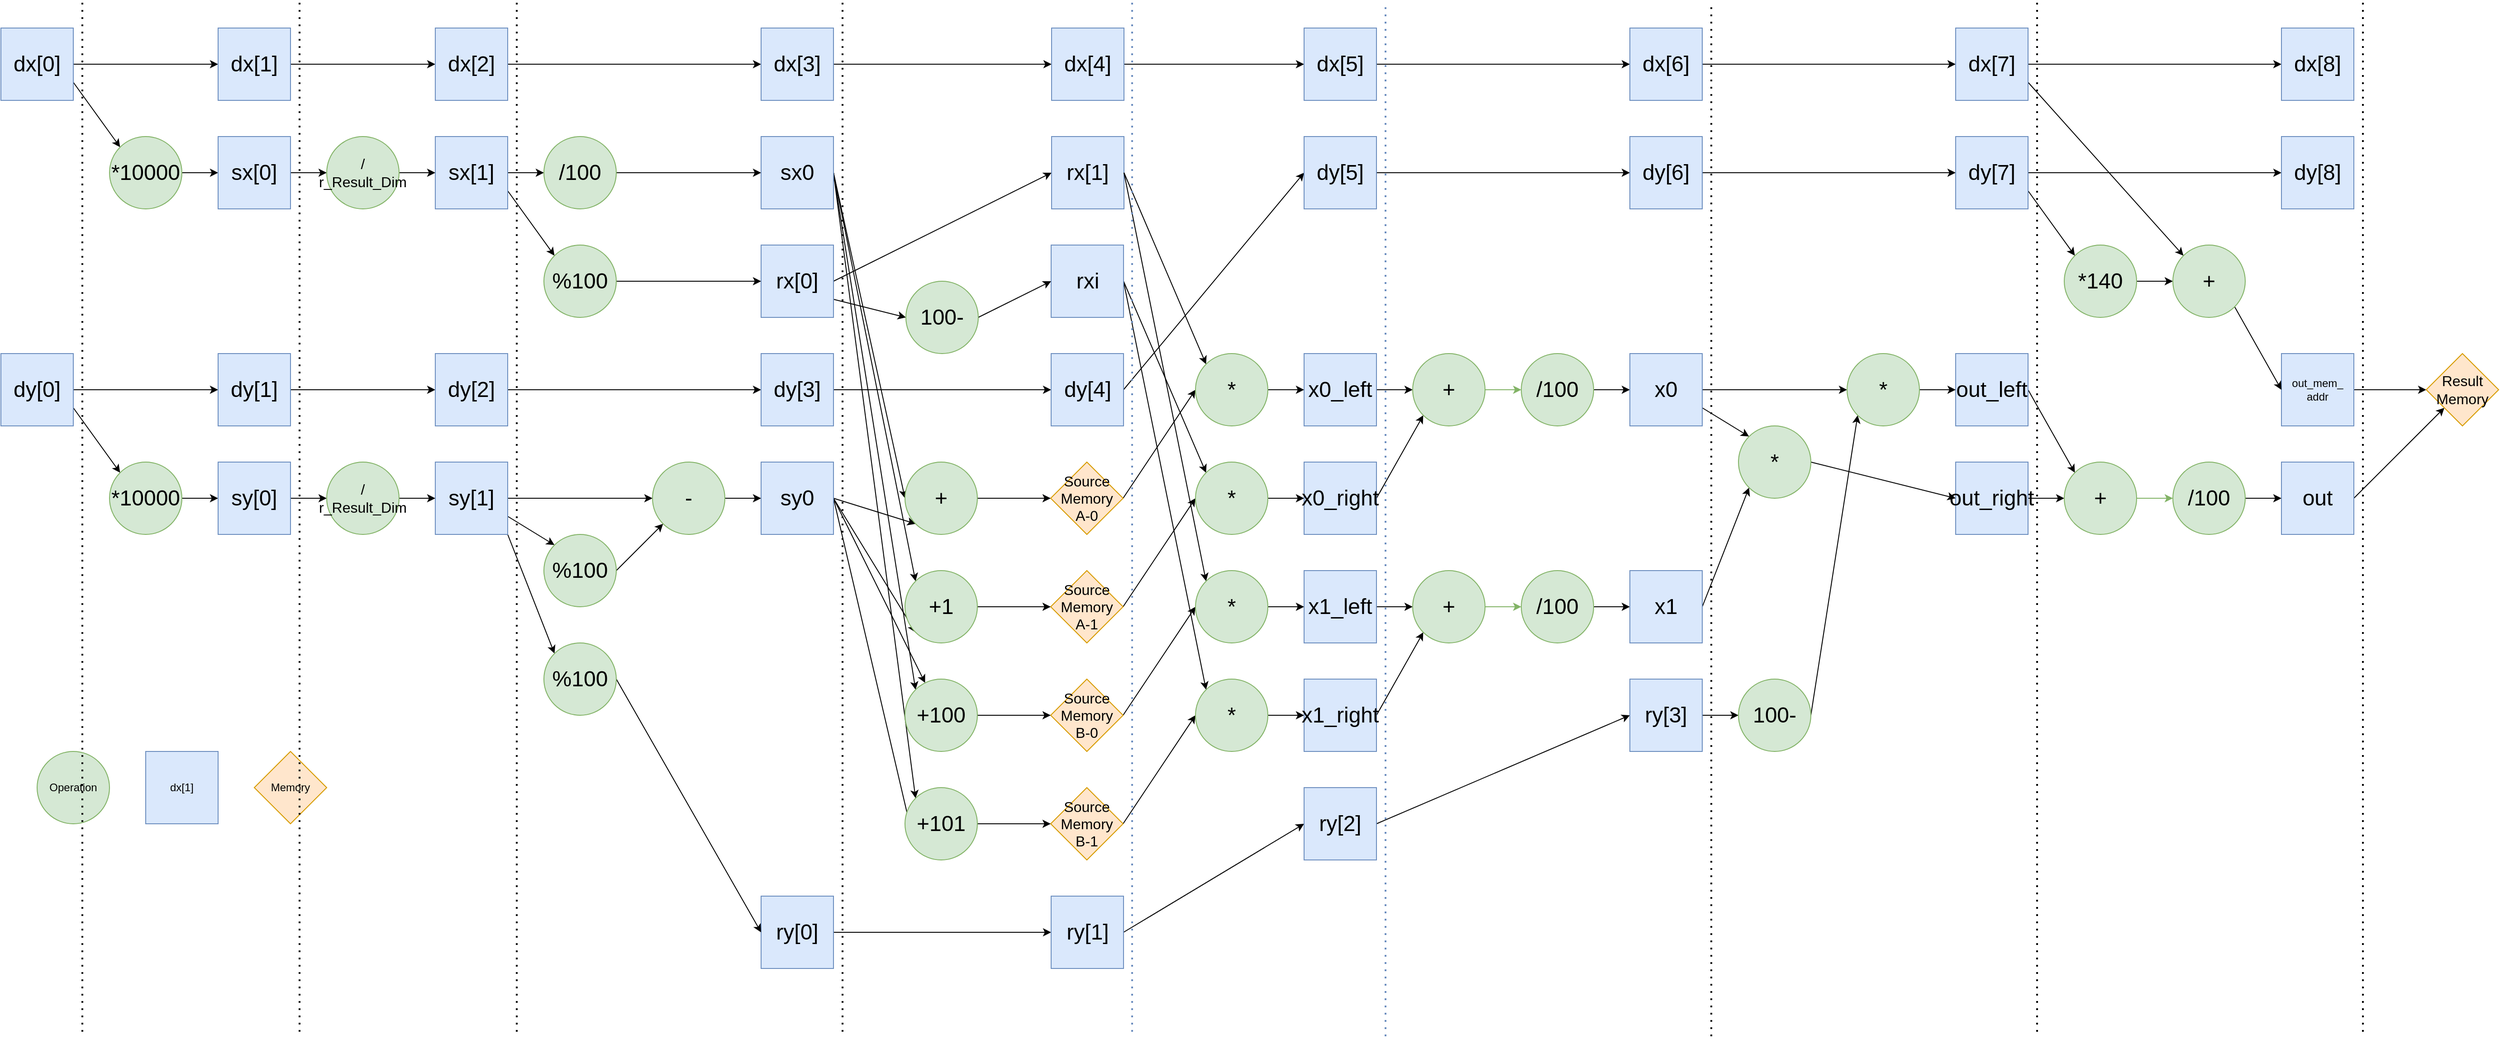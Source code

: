 <mxfile version="15.8.7" type="device"><diagram id="4ZONbZ_xjKS_GUi8mdNg" name="Page-1"><mxGraphModel dx="1697" dy="1235" grid="1" gridSize="10" guides="1" tooltips="1" connect="1" arrows="1" fold="1" page="1" pageScale="1" pageWidth="827" pageHeight="1169" math="0" shadow="0"><root><mxCell id="0"/><mxCell id="1" parent="0"/><mxCell id="fBn7yLRc3FcvXbSFa1LE-1" value="Operation" style="ellipse;whiteSpace=wrap;html=1;fontSize=12;labelBackgroundColor=none;fillColor=#d5e8d4;strokeColor=#82b366;" vertex="1" parent="1"><mxGeometry x="80" y="840" width="80" height="80" as="geometry"/></mxCell><mxCell id="fBn7yLRc3FcvXbSFa1LE-10" style="rounded=0;orthogonalLoop=1;jettySize=auto;html=1;exitX=1;exitY=0.75;exitDx=0;exitDy=0;entryX=0;entryY=0;entryDx=0;entryDy=0;fontSize=24;labelBackgroundColor=none;" edge="1" parent="1" source="fBn7yLRc3FcvXbSFa1LE-2" target="fBn7yLRc3FcvXbSFa1LE-7"><mxGeometry relative="1" as="geometry"/></mxCell><mxCell id="fBn7yLRc3FcvXbSFa1LE-12" style="edgeStyle=none;rounded=0;orthogonalLoop=1;jettySize=auto;html=1;exitX=1;exitY=0.5;exitDx=0;exitDy=0;entryX=0;entryY=0.5;entryDx=0;entryDy=0;fontSize=24;labelBackgroundColor=none;" edge="1" parent="1" source="fBn7yLRc3FcvXbSFa1LE-2" target="fBn7yLRc3FcvXbSFa1LE-5"><mxGeometry relative="1" as="geometry"/></mxCell><mxCell id="fBn7yLRc3FcvXbSFa1LE-2" value="dx[0]" style="rounded=0;whiteSpace=wrap;html=1;fontSize=24;labelBackgroundColor=none;fillColor=#dae8fc;strokeColor=#6c8ebf;" vertex="1" parent="1"><mxGeometry x="40" y="40" width="80" height="80" as="geometry"/></mxCell><mxCell id="fBn7yLRc3FcvXbSFa1LE-3" value="Memory" style="rhombus;whiteSpace=wrap;html=1;fontSize=12;labelBackgroundColor=none;fillColor=#ffe6cc;strokeColor=#d79b00;" vertex="1" parent="1"><mxGeometry x="320" y="840" width="80" height="80" as="geometry"/></mxCell><mxCell id="fBn7yLRc3FcvXbSFa1LE-15" style="edgeStyle=none;rounded=0;orthogonalLoop=1;jettySize=auto;html=1;exitX=1;exitY=0.5;exitDx=0;exitDy=0;fontSize=24;labelBackgroundColor=none;" edge="1" parent="1" source="fBn7yLRc3FcvXbSFa1LE-4" target="fBn7yLRc3FcvXbSFa1LE-6"><mxGeometry relative="1" as="geometry"/></mxCell><mxCell id="fBn7yLRc3FcvXbSFa1LE-16" style="edgeStyle=none;rounded=0;orthogonalLoop=1;jettySize=auto;html=1;exitX=1;exitY=0.75;exitDx=0;exitDy=0;entryX=0;entryY=0;entryDx=0;entryDy=0;fontSize=24;labelBackgroundColor=none;" edge="1" parent="1" source="fBn7yLRc3FcvXbSFa1LE-4" target="fBn7yLRc3FcvXbSFa1LE-13"><mxGeometry relative="1" as="geometry"/></mxCell><mxCell id="fBn7yLRc3FcvXbSFa1LE-4" value="dy[0]" style="rounded=0;whiteSpace=wrap;html=1;fontSize=24;labelBackgroundColor=none;fillColor=#dae8fc;strokeColor=#6c8ebf;" vertex="1" parent="1"><mxGeometry x="40" y="400" width="80" height="80" as="geometry"/></mxCell><mxCell id="fBn7yLRc3FcvXbSFa1LE-24" style="edgeStyle=none;rounded=0;orthogonalLoop=1;jettySize=auto;html=1;exitX=1;exitY=0.5;exitDx=0;exitDy=0;fontSize=24;labelBackgroundColor=none;" edge="1" parent="1" source="fBn7yLRc3FcvXbSFa1LE-5" target="fBn7yLRc3FcvXbSFa1LE-18"><mxGeometry relative="1" as="geometry"/></mxCell><mxCell id="fBn7yLRc3FcvXbSFa1LE-5" value="dx[1]" style="rounded=0;whiteSpace=wrap;html=1;fontSize=24;labelBackgroundColor=none;fillColor=#dae8fc;strokeColor=#6c8ebf;" vertex="1" parent="1"><mxGeometry x="280" y="40" width="80" height="80" as="geometry"/></mxCell><mxCell id="fBn7yLRc3FcvXbSFa1LE-25" style="edgeStyle=none;rounded=0;orthogonalLoop=1;jettySize=auto;html=1;exitX=1;exitY=0.5;exitDx=0;exitDy=0;entryX=0;entryY=0.5;entryDx=0;entryDy=0;fontSize=24;labelBackgroundColor=none;" edge="1" parent="1" source="fBn7yLRc3FcvXbSFa1LE-6" target="fBn7yLRc3FcvXbSFa1LE-19"><mxGeometry relative="1" as="geometry"/></mxCell><mxCell id="fBn7yLRc3FcvXbSFa1LE-6" value="dy[1]" style="rounded=0;whiteSpace=wrap;html=1;fontSize=24;labelBackgroundColor=none;fillColor=#dae8fc;strokeColor=#6c8ebf;" vertex="1" parent="1"><mxGeometry x="280" y="400" width="80" height="80" as="geometry"/></mxCell><mxCell id="fBn7yLRc3FcvXbSFa1LE-11" style="edgeStyle=none;rounded=0;orthogonalLoop=1;jettySize=auto;html=1;exitX=1;exitY=0.5;exitDx=0;exitDy=0;entryX=0;entryY=0.5;entryDx=0;entryDy=0;fontSize=24;labelBackgroundColor=none;" edge="1" parent="1" source="fBn7yLRc3FcvXbSFa1LE-7" target="fBn7yLRc3FcvXbSFa1LE-9"><mxGeometry relative="1" as="geometry"><mxPoint x="320" y="180" as="targetPoint"/></mxGeometry></mxCell><mxCell id="fBn7yLRc3FcvXbSFa1LE-7" value="*10000" style="ellipse;whiteSpace=wrap;html=1;fontSize=24;labelBackgroundColor=none;fillColor=#d5e8d4;strokeColor=#82b366;" vertex="1" parent="1"><mxGeometry x="160" y="160" width="80" height="80" as="geometry"/></mxCell><mxCell id="fBn7yLRc3FcvXbSFa1LE-8" value="dx[1]" style="rounded=0;whiteSpace=wrap;html=1;fontSize=12;labelBackgroundColor=none;fillColor=#dae8fc;strokeColor=#6c8ebf;" vertex="1" parent="1"><mxGeometry x="200" y="840" width="80" height="80" as="geometry"/></mxCell><mxCell id="fBn7yLRc3FcvXbSFa1LE-26" style="edgeStyle=none;rounded=0;orthogonalLoop=1;jettySize=auto;html=1;exitX=1;exitY=0.5;exitDx=0;exitDy=0;entryX=0;entryY=0.5;entryDx=0;entryDy=0;fontSize=24;labelBackgroundColor=none;" edge="1" parent="1" source="fBn7yLRc3FcvXbSFa1LE-9" target="fBn7yLRc3FcvXbSFa1LE-23"><mxGeometry relative="1" as="geometry"/></mxCell><mxCell id="fBn7yLRc3FcvXbSFa1LE-9" value="sx[0]" style="rounded=0;whiteSpace=wrap;html=1;fontSize=24;labelBackgroundColor=none;fillColor=#dae8fc;strokeColor=#6c8ebf;" vertex="1" parent="1"><mxGeometry x="280" y="160" width="80" height="80" as="geometry"/></mxCell><mxCell id="fBn7yLRc3FcvXbSFa1LE-17" style="edgeStyle=none;rounded=0;orthogonalLoop=1;jettySize=auto;html=1;exitX=1;exitY=0.5;exitDx=0;exitDy=0;entryX=0;entryY=0.5;entryDx=0;entryDy=0;fontSize=24;labelBackgroundColor=none;" edge="1" parent="1" source="fBn7yLRc3FcvXbSFa1LE-13" target="fBn7yLRc3FcvXbSFa1LE-14"><mxGeometry relative="1" as="geometry"/></mxCell><mxCell id="fBn7yLRc3FcvXbSFa1LE-13" value="*10000" style="ellipse;whiteSpace=wrap;html=1;fontSize=24;labelBackgroundColor=none;fillColor=#d5e8d4;strokeColor=#82b366;" vertex="1" parent="1"><mxGeometry x="160" y="520" width="80" height="80" as="geometry"/></mxCell><mxCell id="fBn7yLRc3FcvXbSFa1LE-28" style="edgeStyle=none;rounded=0;orthogonalLoop=1;jettySize=auto;html=1;exitX=1;exitY=0.5;exitDx=0;exitDy=0;entryX=0;entryY=0.5;entryDx=0;entryDy=0;fontSize=24;labelBackgroundColor=none;" edge="1" parent="1" source="fBn7yLRc3FcvXbSFa1LE-14" target="fBn7yLRc3FcvXbSFa1LE-22"><mxGeometry relative="1" as="geometry"/></mxCell><mxCell id="fBn7yLRc3FcvXbSFa1LE-14" value="sy[0]" style="rounded=0;whiteSpace=wrap;html=1;fontSize=24;labelBackgroundColor=none;fillColor=#dae8fc;strokeColor=#6c8ebf;" vertex="1" parent="1"><mxGeometry x="280" y="520" width="80" height="80" as="geometry"/></mxCell><mxCell id="fBn7yLRc3FcvXbSFa1LE-47" style="edgeStyle=none;rounded=0;orthogonalLoop=1;jettySize=auto;html=1;exitX=1;exitY=0.5;exitDx=0;exitDy=0;fontSize=24;labelBackgroundColor=none;" edge="1" parent="1" source="fBn7yLRc3FcvXbSFa1LE-18" target="fBn7yLRc3FcvXbSFa1LE-30"><mxGeometry relative="1" as="geometry"/></mxCell><mxCell id="fBn7yLRc3FcvXbSFa1LE-18" value="dx[2]" style="rounded=0;whiteSpace=wrap;html=1;fontSize=24;labelBackgroundColor=none;fillColor=#dae8fc;strokeColor=#6c8ebf;" vertex="1" parent="1"><mxGeometry x="520" y="40" width="80" height="80" as="geometry"/></mxCell><mxCell id="fBn7yLRc3FcvXbSFa1LE-48" style="edgeStyle=none;rounded=0;orthogonalLoop=1;jettySize=auto;html=1;exitX=1;exitY=0.5;exitDx=0;exitDy=0;entryX=0;entryY=0.5;entryDx=0;entryDy=0;fontSize=24;labelBackgroundColor=none;" edge="1" parent="1" source="fBn7yLRc3FcvXbSFa1LE-19" target="fBn7yLRc3FcvXbSFa1LE-31"><mxGeometry relative="1" as="geometry"/></mxCell><mxCell id="fBn7yLRc3FcvXbSFa1LE-19" value="dy[2]" style="rounded=0;whiteSpace=wrap;html=1;fontSize=24;labelBackgroundColor=none;fillColor=#dae8fc;strokeColor=#6c8ebf;" vertex="1" parent="1"><mxGeometry x="520" y="400" width="80" height="80" as="geometry"/></mxCell><mxCell id="fBn7yLRc3FcvXbSFa1LE-34" style="edgeStyle=none;rounded=0;orthogonalLoop=1;jettySize=auto;html=1;exitX=1;exitY=0.5;exitDx=0;exitDy=0;fontSize=24;labelBackgroundColor=none;" edge="1" parent="1" source="fBn7yLRc3FcvXbSFa1LE-20" target="fBn7yLRc3FcvXbSFa1LE-33"><mxGeometry relative="1" as="geometry"/></mxCell><mxCell id="fBn7yLRc3FcvXbSFa1LE-51" style="edgeStyle=none;rounded=0;orthogonalLoop=1;jettySize=auto;html=1;exitX=1;exitY=0.75;exitDx=0;exitDy=0;entryX=0;entryY=0;entryDx=0;entryDy=0;fontSize=24;labelBackgroundColor=none;" edge="1" parent="1" source="fBn7yLRc3FcvXbSFa1LE-20" target="fBn7yLRc3FcvXbSFa1LE-50"><mxGeometry relative="1" as="geometry"/></mxCell><mxCell id="fBn7yLRc3FcvXbSFa1LE-20" value="sx[1]" style="rounded=0;whiteSpace=wrap;html=1;fontSize=24;labelBackgroundColor=none;fillColor=#dae8fc;strokeColor=#6c8ebf;" vertex="1" parent="1"><mxGeometry x="520" y="160" width="80" height="80" as="geometry"/></mxCell><mxCell id="fBn7yLRc3FcvXbSFa1LE-44" style="edgeStyle=none;rounded=0;orthogonalLoop=1;jettySize=auto;html=1;exitX=1;exitY=0.5;exitDx=0;exitDy=0;entryX=0;entryY=0.5;entryDx=0;entryDy=0;fontSize=24;labelBackgroundColor=none;" edge="1" parent="1" source="fBn7yLRc3FcvXbSFa1LE-21" target="fBn7yLRc3FcvXbSFa1LE-39"><mxGeometry relative="1" as="geometry"/></mxCell><mxCell id="fBn7yLRc3FcvXbSFa1LE-45" style="edgeStyle=none;rounded=0;orthogonalLoop=1;jettySize=auto;html=1;exitX=1;exitY=0.75;exitDx=0;exitDy=0;entryX=0;entryY=0;entryDx=0;entryDy=0;fontSize=24;labelBackgroundColor=none;" edge="1" parent="1" source="fBn7yLRc3FcvXbSFa1LE-21" target="fBn7yLRc3FcvXbSFa1LE-36"><mxGeometry relative="1" as="geometry"/></mxCell><mxCell id="fBn7yLRc3FcvXbSFa1LE-56" style="edgeStyle=none;rounded=0;orthogonalLoop=1;jettySize=auto;html=1;exitX=1;exitY=1;exitDx=0;exitDy=0;entryX=0;entryY=0;entryDx=0;entryDy=0;fontSize=24;labelBackgroundColor=none;" edge="1" parent="1" source="fBn7yLRc3FcvXbSFa1LE-21" target="fBn7yLRc3FcvXbSFa1LE-55"><mxGeometry relative="1" as="geometry"/></mxCell><mxCell id="fBn7yLRc3FcvXbSFa1LE-21" value="sy[1]" style="rounded=0;whiteSpace=wrap;html=1;fontSize=24;labelBackgroundColor=none;fillColor=#dae8fc;strokeColor=#6c8ebf;" vertex="1" parent="1"><mxGeometry x="520" y="520" width="80" height="80" as="geometry"/></mxCell><mxCell id="fBn7yLRc3FcvXbSFa1LE-29" style="edgeStyle=none;rounded=0;orthogonalLoop=1;jettySize=auto;html=1;exitX=1;exitY=0.5;exitDx=0;exitDy=0;entryX=0;entryY=0.5;entryDx=0;entryDy=0;fontSize=24;labelBackgroundColor=none;" edge="1" parent="1" source="fBn7yLRc3FcvXbSFa1LE-22" target="fBn7yLRc3FcvXbSFa1LE-21"><mxGeometry relative="1" as="geometry"/></mxCell><mxCell id="fBn7yLRc3FcvXbSFa1LE-22" value="/ r_Result_Dim" style="ellipse;whiteSpace=wrap;html=1;fontSize=16;labelBackgroundColor=none;fillColor=#d5e8d4;strokeColor=#82b366;" vertex="1" parent="1"><mxGeometry x="400" y="520" width="80" height="80" as="geometry"/></mxCell><mxCell id="fBn7yLRc3FcvXbSFa1LE-27" style="edgeStyle=none;rounded=0;orthogonalLoop=1;jettySize=auto;html=1;exitX=1;exitY=0.5;exitDx=0;exitDy=0;entryX=0;entryY=0.5;entryDx=0;entryDy=0;fontSize=24;labelBackgroundColor=none;" edge="1" parent="1" source="fBn7yLRc3FcvXbSFa1LE-23" target="fBn7yLRc3FcvXbSFa1LE-20"><mxGeometry relative="1" as="geometry"/></mxCell><mxCell id="fBn7yLRc3FcvXbSFa1LE-23" value="/ r_Result_Dim" style="ellipse;whiteSpace=wrap;html=1;fontSize=16;labelBackgroundColor=none;fillColor=#d5e8d4;strokeColor=#82b366;" vertex="1" parent="1"><mxGeometry x="400" y="160" width="80" height="80" as="geometry"/></mxCell><mxCell id="fBn7yLRc3FcvXbSFa1LE-78" style="edgeStyle=none;rounded=0;orthogonalLoop=1;jettySize=auto;html=1;exitX=1;exitY=0.5;exitDx=0;exitDy=0;entryX=0;entryY=0.5;entryDx=0;entryDy=0;fontSize=24;labelBackgroundColor=none;" edge="1" parent="1" source="fBn7yLRc3FcvXbSFa1LE-30" target="fBn7yLRc3FcvXbSFa1LE-60"><mxGeometry relative="1" as="geometry"/></mxCell><mxCell id="fBn7yLRc3FcvXbSFa1LE-30" value="dx[3]" style="rounded=0;whiteSpace=wrap;html=1;fontSize=24;labelBackgroundColor=none;fillColor=#dae8fc;strokeColor=#6c8ebf;" vertex="1" parent="1"><mxGeometry x="880" y="40" width="80" height="80" as="geometry"/></mxCell><mxCell id="fBn7yLRc3FcvXbSFa1LE-80" style="edgeStyle=none;rounded=0;orthogonalLoop=1;jettySize=auto;html=1;exitX=1;exitY=0.5;exitDx=0;exitDy=0;entryX=0;entryY=0.5;entryDx=0;entryDy=0;fontSize=24;labelBackgroundColor=none;" edge="1" parent="1" source="fBn7yLRc3FcvXbSFa1LE-31" target="fBn7yLRc3FcvXbSFa1LE-61"><mxGeometry relative="1" as="geometry"/></mxCell><mxCell id="fBn7yLRc3FcvXbSFa1LE-31" value="dy[3]" style="rounded=0;whiteSpace=wrap;html=1;fontSize=24;labelBackgroundColor=none;fillColor=#dae8fc;strokeColor=#6c8ebf;" vertex="1" parent="1"><mxGeometry x="880" y="400" width="80" height="80" as="geometry"/></mxCell><mxCell id="fBn7yLRc3FcvXbSFa1LE-67" style="edgeStyle=none;rounded=0;orthogonalLoop=1;jettySize=auto;html=1;exitX=1;exitY=0.5;exitDx=0;exitDy=0;entryX=0;entryY=0.5;entryDx=0;entryDy=0;fontSize=24;labelBackgroundColor=none;" edge="1" parent="1" source="fBn7yLRc3FcvXbSFa1LE-32" target="fBn7yLRc3FcvXbSFa1LE-66"><mxGeometry relative="1" as="geometry"/></mxCell><mxCell id="fBn7yLRc3FcvXbSFa1LE-72" style="edgeStyle=none;rounded=0;orthogonalLoop=1;jettySize=auto;html=1;exitX=1;exitY=0.5;exitDx=0;exitDy=0;entryX=0;entryY=0;entryDx=0;entryDy=0;fontSize=24;labelBackgroundColor=none;" edge="1" parent="1" source="fBn7yLRc3FcvXbSFa1LE-32" target="fBn7yLRc3FcvXbSFa1LE-69"><mxGeometry relative="1" as="geometry"/></mxCell><mxCell id="fBn7yLRc3FcvXbSFa1LE-73" style="edgeStyle=none;rounded=0;orthogonalLoop=1;jettySize=auto;html=1;exitX=1;exitY=0.5;exitDx=0;exitDy=0;entryX=0;entryY=0;entryDx=0;entryDy=0;fontSize=24;labelBackgroundColor=none;" edge="1" parent="1" source="fBn7yLRc3FcvXbSFa1LE-32" target="fBn7yLRc3FcvXbSFa1LE-70"><mxGeometry relative="1" as="geometry"/></mxCell><mxCell id="fBn7yLRc3FcvXbSFa1LE-74" style="edgeStyle=none;rounded=0;orthogonalLoop=1;jettySize=auto;html=1;exitX=1;exitY=0.5;exitDx=0;exitDy=0;entryX=0;entryY=0;entryDx=0;entryDy=0;fontSize=24;labelBackgroundColor=none;" edge="1" parent="1" source="fBn7yLRc3FcvXbSFa1LE-32" target="fBn7yLRc3FcvXbSFa1LE-71"><mxGeometry relative="1" as="geometry"/></mxCell><mxCell id="fBn7yLRc3FcvXbSFa1LE-32" value="sx0" style="rounded=0;whiteSpace=wrap;html=1;fontSize=24;labelBackgroundColor=none;fillColor=#dae8fc;strokeColor=#6c8ebf;" vertex="1" parent="1"><mxGeometry x="880" y="160" width="80" height="80" as="geometry"/></mxCell><mxCell id="fBn7yLRc3FcvXbSFa1LE-35" style="edgeStyle=none;rounded=0;orthogonalLoop=1;jettySize=auto;html=1;exitX=1;exitY=0.5;exitDx=0;exitDy=0;entryX=0;entryY=0.5;entryDx=0;entryDy=0;fontSize=24;labelBackgroundColor=none;" edge="1" parent="1" source="fBn7yLRc3FcvXbSFa1LE-33" target="fBn7yLRc3FcvXbSFa1LE-32"><mxGeometry relative="1" as="geometry"/></mxCell><mxCell id="fBn7yLRc3FcvXbSFa1LE-33" value="/100" style="ellipse;whiteSpace=wrap;html=1;fontSize=24;labelBackgroundColor=none;fillColor=#d5e8d4;strokeColor=#82b366;" vertex="1" parent="1"><mxGeometry x="640" y="160" width="80" height="80" as="geometry"/></mxCell><mxCell id="fBn7yLRc3FcvXbSFa1LE-46" style="edgeStyle=none;rounded=0;orthogonalLoop=1;jettySize=auto;html=1;exitX=1;exitY=0.5;exitDx=0;exitDy=0;entryX=0;entryY=1;entryDx=0;entryDy=0;fontSize=24;labelBackgroundColor=none;fillColor=#d5e8d4;strokeColor=default;" edge="1" parent="1" source="fBn7yLRc3FcvXbSFa1LE-36" target="fBn7yLRc3FcvXbSFa1LE-39"><mxGeometry relative="1" as="geometry"/></mxCell><mxCell id="fBn7yLRc3FcvXbSFa1LE-36" value="%100" style="ellipse;whiteSpace=wrap;html=1;fontSize=24;labelBackgroundColor=none;fillColor=#d5e8d4;strokeColor=#82b366;" vertex="1" parent="1"><mxGeometry x="640" y="600" width="80" height="80" as="geometry"/></mxCell><mxCell id="fBn7yLRc3FcvXbSFa1LE-68" style="edgeStyle=none;rounded=0;orthogonalLoop=1;jettySize=auto;html=1;exitX=1;exitY=0.5;exitDx=0;exitDy=0;entryX=0;entryY=1;entryDx=0;entryDy=0;fontSize=24;labelBackgroundColor=none;" edge="1" parent="1" source="fBn7yLRc3FcvXbSFa1LE-37" target="fBn7yLRc3FcvXbSFa1LE-66"><mxGeometry relative="1" as="geometry"/></mxCell><mxCell id="fBn7yLRc3FcvXbSFa1LE-75" style="edgeStyle=none;rounded=0;orthogonalLoop=1;jettySize=auto;html=1;exitX=1;exitY=0.5;exitDx=0;exitDy=0;entryX=0;entryY=1;entryDx=0;entryDy=0;fontSize=24;labelBackgroundColor=none;" edge="1" parent="1" source="fBn7yLRc3FcvXbSFa1LE-37" target="fBn7yLRc3FcvXbSFa1LE-69"><mxGeometry relative="1" as="geometry"/></mxCell><mxCell id="fBn7yLRc3FcvXbSFa1LE-76" style="edgeStyle=none;rounded=0;orthogonalLoop=1;jettySize=auto;html=1;exitX=1;exitY=0.5;exitDx=0;exitDy=0;fontSize=24;labelBackgroundColor=none;" edge="1" parent="1" source="fBn7yLRc3FcvXbSFa1LE-37" target="fBn7yLRc3FcvXbSFa1LE-70"><mxGeometry relative="1" as="geometry"/></mxCell><mxCell id="fBn7yLRc3FcvXbSFa1LE-77" style="edgeStyle=none;rounded=0;orthogonalLoop=1;jettySize=auto;html=1;exitX=1;exitY=0.5;exitDx=0;exitDy=0;entryX=0;entryY=1;entryDx=0;entryDy=0;fontSize=24;labelBackgroundColor=none;" edge="1" parent="1" source="fBn7yLRc3FcvXbSFa1LE-37" target="fBn7yLRc3FcvXbSFa1LE-71"><mxGeometry relative="1" as="geometry"/></mxCell><mxCell id="fBn7yLRc3FcvXbSFa1LE-37" value="sy0" style="rounded=0;whiteSpace=wrap;html=1;fontSize=24;labelBackgroundColor=none;fillColor=#dae8fc;strokeColor=#6c8ebf;" vertex="1" parent="1"><mxGeometry x="880" y="520" width="80" height="80" as="geometry"/></mxCell><mxCell id="fBn7yLRc3FcvXbSFa1LE-43" style="edgeStyle=none;rounded=0;orthogonalLoop=1;jettySize=auto;html=1;exitX=1;exitY=0.5;exitDx=0;exitDy=0;entryX=0;entryY=0.5;entryDx=0;entryDy=0;fontSize=24;labelBackgroundColor=none;" edge="1" parent="1" source="fBn7yLRc3FcvXbSFa1LE-39" target="fBn7yLRc3FcvXbSFa1LE-37"><mxGeometry relative="1" as="geometry"/></mxCell><mxCell id="fBn7yLRc3FcvXbSFa1LE-39" value="-" style="ellipse;whiteSpace=wrap;html=1;fontSize=24;labelBackgroundColor=none;fillColor=#d5e8d4;strokeColor=#82b366;" vertex="1" parent="1"><mxGeometry x="760" y="520" width="80" height="80" as="geometry"/></mxCell><mxCell id="fBn7yLRc3FcvXbSFa1LE-79" style="edgeStyle=none;rounded=0;orthogonalLoop=1;jettySize=auto;html=1;exitX=1;exitY=0.5;exitDx=0;exitDy=0;entryX=0;entryY=0.5;entryDx=0;entryDy=0;fontSize=24;labelBackgroundColor=none;" edge="1" parent="1" source="fBn7yLRc3FcvXbSFa1LE-49" target="fBn7yLRc3FcvXbSFa1LE-59"><mxGeometry relative="1" as="geometry"/></mxCell><mxCell id="fBn7yLRc3FcvXbSFa1LE-88" style="edgeStyle=none;rounded=0;orthogonalLoop=1;jettySize=auto;html=1;exitX=1;exitY=0.75;exitDx=0;exitDy=0;entryX=0;entryY=0.5;entryDx=0;entryDy=0;fontSize=24;labelBackgroundColor=none;" edge="1" parent="1" source="fBn7yLRc3FcvXbSFa1LE-49" target="fBn7yLRc3FcvXbSFa1LE-87"><mxGeometry relative="1" as="geometry"/></mxCell><mxCell id="fBn7yLRc3FcvXbSFa1LE-49" value="rx[0]" style="rounded=0;whiteSpace=wrap;html=1;fontSize=24;labelBackgroundColor=none;fillColor=#dae8fc;strokeColor=#6c8ebf;" vertex="1" parent="1"><mxGeometry x="880" y="280" width="80" height="80" as="geometry"/></mxCell><mxCell id="fBn7yLRc3FcvXbSFa1LE-52" style="edgeStyle=none;rounded=0;orthogonalLoop=1;jettySize=auto;html=1;exitX=1;exitY=0.5;exitDx=0;exitDy=0;entryX=0;entryY=0.5;entryDx=0;entryDy=0;fontSize=24;labelBackgroundColor=none;" edge="1" parent="1" source="fBn7yLRc3FcvXbSFa1LE-50" target="fBn7yLRc3FcvXbSFa1LE-49"><mxGeometry relative="1" as="geometry"/></mxCell><mxCell id="fBn7yLRc3FcvXbSFa1LE-50" value="%100" style="ellipse;whiteSpace=wrap;html=1;fontSize=24;labelBackgroundColor=none;fillColor=#d5e8d4;strokeColor=#82b366;" vertex="1" parent="1"><mxGeometry x="640" y="280" width="80" height="80" as="geometry"/></mxCell><mxCell id="fBn7yLRc3FcvXbSFa1LE-81" style="edgeStyle=none;rounded=0;orthogonalLoop=1;jettySize=auto;html=1;exitX=1;exitY=0.5;exitDx=0;exitDy=0;entryX=0;entryY=0.5;entryDx=0;entryDy=0;fontSize=24;labelBackgroundColor=none;" edge="1" parent="1" source="fBn7yLRc3FcvXbSFa1LE-53" target="fBn7yLRc3FcvXbSFa1LE-58"><mxGeometry relative="1" as="geometry"/></mxCell><mxCell id="fBn7yLRc3FcvXbSFa1LE-53" value="ry[0]" style="rounded=0;whiteSpace=wrap;html=1;fontSize=24;labelBackgroundColor=none;fillColor=#dae8fc;strokeColor=#6c8ebf;" vertex="1" parent="1"><mxGeometry x="880" y="1000" width="80" height="80" as="geometry"/></mxCell><mxCell id="fBn7yLRc3FcvXbSFa1LE-54" style="edgeStyle=none;rounded=0;orthogonalLoop=1;jettySize=auto;html=1;exitX=1;exitY=0.5;exitDx=0;exitDy=0;entryX=0;entryY=0.5;entryDx=0;entryDy=0;fontSize=24;labelBackgroundColor=none;" edge="1" parent="1" source="fBn7yLRc3FcvXbSFa1LE-55" target="fBn7yLRc3FcvXbSFa1LE-53"><mxGeometry relative="1" as="geometry"/></mxCell><mxCell id="fBn7yLRc3FcvXbSFa1LE-55" value="%100" style="ellipse;whiteSpace=wrap;html=1;fontSize=24;labelBackgroundColor=none;fillColor=#d5e8d4;strokeColor=#82b366;" vertex="1" parent="1"><mxGeometry x="640" y="720" width="80" height="80" as="geometry"/></mxCell><mxCell id="fBn7yLRc3FcvXbSFa1LE-95" style="edgeStyle=none;rounded=0;orthogonalLoop=1;jettySize=auto;html=1;exitX=1;exitY=0.5;exitDx=0;exitDy=0;entryX=0;entryY=0.5;entryDx=0;entryDy=0;fontSize=24;labelBackgroundColor=none;" edge="1" parent="1" source="fBn7yLRc3FcvXbSFa1LE-57" target="fBn7yLRc3FcvXbSFa1LE-94"><mxGeometry relative="1" as="geometry"/></mxCell><mxCell id="fBn7yLRc3FcvXbSFa1LE-57" value="Source&lt;br style=&quot;font-size: 16px;&quot;&gt;Memory&lt;br style=&quot;font-size: 16px;&quot;&gt;A-0" style="rhombus;whiteSpace=wrap;html=1;fontSize=16;labelBackgroundColor=none;fillColor=#ffe6cc;strokeColor=#d79b00;" vertex="1" parent="1"><mxGeometry x="1200" y="520" width="80" height="80" as="geometry"/></mxCell><mxCell id="fBn7yLRc3FcvXbSFa1LE-111" style="edgeStyle=none;rounded=0;orthogonalLoop=1;jettySize=auto;html=1;exitX=1;exitY=0.5;exitDx=0;exitDy=0;entryX=0;entryY=0.5;entryDx=0;entryDy=0;fontSize=24;labelBackgroundColor=none;" edge="1" parent="1" source="fBn7yLRc3FcvXbSFa1LE-58" target="fBn7yLRc3FcvXbSFa1LE-110"><mxGeometry relative="1" as="geometry"/></mxCell><mxCell id="fBn7yLRc3FcvXbSFa1LE-58" value="ry[1]" style="rounded=0;whiteSpace=wrap;html=1;fontSize=24;labelBackgroundColor=none;fillColor=#dae8fc;strokeColor=#6c8ebf;" vertex="1" parent="1"><mxGeometry x="1200.5" y="1000" width="80" height="80" as="geometry"/></mxCell><mxCell id="fBn7yLRc3FcvXbSFa1LE-59" value="rx[1]" style="rounded=0;whiteSpace=wrap;html=1;fontSize=24;labelBackgroundColor=none;fillColor=#dae8fc;strokeColor=#6c8ebf;" vertex="1" parent="1"><mxGeometry x="1201" y="160" width="80" height="80" as="geometry"/></mxCell><mxCell id="fBn7yLRc3FcvXbSFa1LE-114" style="edgeStyle=none;rounded=0;orthogonalLoop=1;jettySize=auto;html=1;exitX=1;exitY=0.5;exitDx=0;exitDy=0;entryX=0;entryY=0.5;entryDx=0;entryDy=0;fontSize=24;labelBackgroundColor=none;" edge="1" parent="1" source="fBn7yLRc3FcvXbSFa1LE-60" target="fBn7yLRc3FcvXbSFa1LE-112"><mxGeometry relative="1" as="geometry"/></mxCell><mxCell id="fBn7yLRc3FcvXbSFa1LE-60" value="dx[4]" style="rounded=0;whiteSpace=wrap;html=1;fontSize=24;labelBackgroundColor=none;fillColor=#dae8fc;strokeColor=#6c8ebf;" vertex="1" parent="1"><mxGeometry x="1201" y="40" width="80" height="80" as="geometry"/></mxCell><mxCell id="fBn7yLRc3FcvXbSFa1LE-104" style="edgeStyle=none;rounded=0;orthogonalLoop=1;jettySize=auto;html=1;exitX=1;exitY=0.5;exitDx=0;exitDy=0;entryX=0;entryY=0;entryDx=0;entryDy=0;fontSize=24;labelBackgroundColor=none;" edge="1" parent="1" source="fBn7yLRc3FcvXbSFa1LE-86" target="fBn7yLRc3FcvXbSFa1LE-98"><mxGeometry relative="1" as="geometry"/></mxCell><mxCell id="fBn7yLRc3FcvXbSFa1LE-105" style="edgeStyle=none;rounded=0;orthogonalLoop=1;jettySize=auto;html=1;exitX=1;exitY=0.5;exitDx=0;exitDy=0;entryX=0;entryY=0;entryDx=0;entryDy=0;fontSize=24;labelBackgroundColor=none;" edge="1" parent="1" source="fBn7yLRc3FcvXbSFa1LE-86" target="fBn7yLRc3FcvXbSFa1LE-99"><mxGeometry relative="1" as="geometry"/></mxCell><mxCell id="fBn7yLRc3FcvXbSFa1LE-115" style="edgeStyle=none;rounded=0;orthogonalLoop=1;jettySize=auto;html=1;exitX=1;exitY=0.5;exitDx=0;exitDy=0;entryX=0;entryY=0.5;entryDx=0;entryDy=0;fontSize=24;labelBackgroundColor=none;" edge="1" parent="1" source="fBn7yLRc3FcvXbSFa1LE-61" target="fBn7yLRc3FcvXbSFa1LE-113"><mxGeometry relative="1" as="geometry"/></mxCell><mxCell id="fBn7yLRc3FcvXbSFa1LE-61" value="dy[4]" style="rounded=0;whiteSpace=wrap;html=1;fontSize=24;labelBackgroundColor=none;fillColor=#dae8fc;strokeColor=#6c8ebf;" vertex="1" parent="1"><mxGeometry x="1200.5" y="400" width="80" height="80" as="geometry"/></mxCell><mxCell id="fBn7yLRc3FcvXbSFa1LE-100" style="edgeStyle=none;rounded=0;orthogonalLoop=1;jettySize=auto;html=1;exitX=1;exitY=0.5;exitDx=0;exitDy=0;entryX=0;entryY=0.5;entryDx=0;entryDy=0;fontSize=24;labelBackgroundColor=none;" edge="1" parent="1" source="fBn7yLRc3FcvXbSFa1LE-63" target="fBn7yLRc3FcvXbSFa1LE-98"><mxGeometry relative="1" as="geometry"/></mxCell><mxCell id="fBn7yLRc3FcvXbSFa1LE-63" value="Source&lt;br style=&quot;font-size: 16px;&quot;&gt;Memory&lt;br style=&quot;font-size: 16px;&quot;&gt;A-1" style="rhombus;whiteSpace=wrap;html=1;fontSize=16;labelBackgroundColor=none;fillColor=#ffe6cc;strokeColor=#d79b00;" vertex="1" parent="1"><mxGeometry x="1200" y="640" width="80" height="80" as="geometry"/></mxCell><mxCell id="fBn7yLRc3FcvXbSFa1LE-101" style="edgeStyle=none;rounded=0;orthogonalLoop=1;jettySize=auto;html=1;exitX=1;exitY=0.5;exitDx=0;exitDy=0;entryX=0;entryY=0.5;entryDx=0;entryDy=0;fontSize=24;labelBackgroundColor=none;" edge="1" parent="1" source="fBn7yLRc3FcvXbSFa1LE-64" target="fBn7yLRc3FcvXbSFa1LE-97"><mxGeometry relative="1" as="geometry"/></mxCell><mxCell id="fBn7yLRc3FcvXbSFa1LE-64" value="Source&lt;br style=&quot;font-size: 16px;&quot;&gt;Memory&lt;br style=&quot;font-size: 16px;&quot;&gt;B-0" style="rhombus;whiteSpace=wrap;html=1;fontSize=16;labelBackgroundColor=none;fillColor=#ffe6cc;strokeColor=#d79b00;" vertex="1" parent="1"><mxGeometry x="1200" y="760" width="80" height="80" as="geometry"/></mxCell><mxCell id="fBn7yLRc3FcvXbSFa1LE-102" style="edgeStyle=none;rounded=0;orthogonalLoop=1;jettySize=auto;html=1;exitX=1;exitY=0.5;exitDx=0;exitDy=0;entryX=0;entryY=0.5;entryDx=0;entryDy=0;fontSize=24;labelBackgroundColor=none;" edge="1" parent="1" source="fBn7yLRc3FcvXbSFa1LE-65" target="fBn7yLRc3FcvXbSFa1LE-99"><mxGeometry relative="1" as="geometry"/></mxCell><mxCell id="fBn7yLRc3FcvXbSFa1LE-65" value="Source&lt;br style=&quot;font-size: 16px;&quot;&gt;Memory&lt;br style=&quot;font-size: 16px;&quot;&gt;B-1" style="rhombus;whiteSpace=wrap;html=1;fontSize=16;labelBackgroundColor=none;fillColor=#ffe6cc;strokeColor=#d79b00;" vertex="1" parent="1"><mxGeometry x="1200" y="880" width="80" height="80" as="geometry"/></mxCell><mxCell id="fBn7yLRc3FcvXbSFa1LE-82" style="edgeStyle=none;rounded=0;orthogonalLoop=1;jettySize=auto;html=1;exitX=1;exitY=0.5;exitDx=0;exitDy=0;entryX=0;entryY=0.5;entryDx=0;entryDy=0;fontSize=24;labelBackgroundColor=none;" edge="1" parent="1" source="fBn7yLRc3FcvXbSFa1LE-66" target="fBn7yLRc3FcvXbSFa1LE-57"><mxGeometry relative="1" as="geometry"><mxPoint x="1199" y="560" as="targetPoint"/></mxGeometry></mxCell><mxCell id="fBn7yLRc3FcvXbSFa1LE-66" value="+" style="ellipse;whiteSpace=wrap;html=1;fontSize=24;labelBackgroundColor=none;fillColor=#d5e8d4;strokeColor=#82b366;" vertex="1" parent="1"><mxGeometry x="1039" y="520" width="80" height="80" as="geometry"/></mxCell><mxCell id="fBn7yLRc3FcvXbSFa1LE-83" style="edgeStyle=none;rounded=0;orthogonalLoop=1;jettySize=auto;html=1;exitX=1;exitY=0.5;exitDx=0;exitDy=0;entryX=0;entryY=0.5;entryDx=0;entryDy=0;fontSize=24;labelBackgroundColor=none;" edge="1" parent="1" source="fBn7yLRc3FcvXbSFa1LE-69" target="fBn7yLRc3FcvXbSFa1LE-63"><mxGeometry relative="1" as="geometry"/></mxCell><mxCell id="fBn7yLRc3FcvXbSFa1LE-69" value="+1" style="ellipse;whiteSpace=wrap;html=1;fontSize=24;labelBackgroundColor=none;fillColor=#d5e8d4;strokeColor=#82b366;" vertex="1" parent="1"><mxGeometry x="1039" y="640" width="80" height="80" as="geometry"/></mxCell><mxCell id="fBn7yLRc3FcvXbSFa1LE-84" style="edgeStyle=none;rounded=0;orthogonalLoop=1;jettySize=auto;html=1;exitX=1;exitY=0.5;exitDx=0;exitDy=0;entryX=0;entryY=0.5;entryDx=0;entryDy=0;fontSize=24;labelBackgroundColor=none;" edge="1" parent="1" source="fBn7yLRc3FcvXbSFa1LE-70" target="fBn7yLRc3FcvXbSFa1LE-64"><mxGeometry relative="1" as="geometry"/></mxCell><mxCell id="fBn7yLRc3FcvXbSFa1LE-70" value="+100" style="ellipse;whiteSpace=wrap;html=1;fontSize=24;labelBackgroundColor=none;fillColor=#d5e8d4;strokeColor=#82b366;" vertex="1" parent="1"><mxGeometry x="1039" y="760" width="80" height="80" as="geometry"/></mxCell><mxCell id="fBn7yLRc3FcvXbSFa1LE-85" style="edgeStyle=none;rounded=0;orthogonalLoop=1;jettySize=auto;html=1;exitX=1;exitY=0.5;exitDx=0;exitDy=0;entryX=0;entryY=0.5;entryDx=0;entryDy=0;fontSize=24;labelBackgroundColor=none;" edge="1" parent="1" source="fBn7yLRc3FcvXbSFa1LE-71" target="fBn7yLRc3FcvXbSFa1LE-65"><mxGeometry relative="1" as="geometry"/></mxCell><mxCell id="fBn7yLRc3FcvXbSFa1LE-71" value="+101" style="ellipse;whiteSpace=wrap;html=1;fontSize=24;labelBackgroundColor=none;fillColor=#d5e8d4;strokeColor=#82b366;" vertex="1" parent="1"><mxGeometry x="1039" y="880" width="80" height="80" as="geometry"/></mxCell><mxCell id="fBn7yLRc3FcvXbSFa1LE-96" style="edgeStyle=none;rounded=0;orthogonalLoop=1;jettySize=auto;html=1;exitX=1;exitY=0.5;exitDx=0;exitDy=0;entryX=0;entryY=0;entryDx=0;entryDy=0;fontSize=24;labelBackgroundColor=none;" edge="1" parent="1" source="fBn7yLRc3FcvXbSFa1LE-59" target="fBn7yLRc3FcvXbSFa1LE-94"><mxGeometry relative="1" as="geometry"/></mxCell><mxCell id="fBn7yLRc3FcvXbSFa1LE-103" style="edgeStyle=none;rounded=0;orthogonalLoop=1;jettySize=auto;html=1;exitX=1;exitY=0.5;exitDx=0;exitDy=0;entryX=0;entryY=0;entryDx=0;entryDy=0;fontSize=24;labelBackgroundColor=none;" edge="1" parent="1" source="fBn7yLRc3FcvXbSFa1LE-59" target="fBn7yLRc3FcvXbSFa1LE-97"><mxGeometry relative="1" as="geometry"/></mxCell><mxCell id="fBn7yLRc3FcvXbSFa1LE-86" value="rxi" style="rounded=0;whiteSpace=wrap;html=1;fontSize=24;labelBackgroundColor=none;fillColor=#dae8fc;strokeColor=#6c8ebf;" vertex="1" parent="1"><mxGeometry x="1200.5" y="280" width="80" height="80" as="geometry"/></mxCell><mxCell id="fBn7yLRc3FcvXbSFa1LE-89" style="edgeStyle=none;rounded=0;orthogonalLoop=1;jettySize=auto;html=1;exitX=1;exitY=0.5;exitDx=0;exitDy=0;entryX=0;entryY=0.5;entryDx=0;entryDy=0;fontSize=24;labelBackgroundColor=none;" edge="1" parent="1" source="fBn7yLRc3FcvXbSFa1LE-87" target="fBn7yLRc3FcvXbSFa1LE-86"><mxGeometry relative="1" as="geometry"/></mxCell><mxCell id="fBn7yLRc3FcvXbSFa1LE-87" value="100-" style="ellipse;whiteSpace=wrap;html=1;fontSize=24;labelBackgroundColor=none;fillColor=#d5e8d4;strokeColor=#82b366;" vertex="1" parent="1"><mxGeometry x="1040" y="320" width="80" height="80" as="geometry"/></mxCell><mxCell id="fBn7yLRc3FcvXbSFa1LE-117" style="edgeStyle=none;rounded=0;orthogonalLoop=1;jettySize=auto;html=1;exitX=1;exitY=0.5;exitDx=0;exitDy=0;entryX=0;entryY=0.5;entryDx=0;entryDy=0;fontSize=24;labelBackgroundColor=none;" edge="1" parent="1" source="fBn7yLRc3FcvXbSFa1LE-90" target="fBn7yLRc3FcvXbSFa1LE-116"><mxGeometry relative="1" as="geometry"/></mxCell><mxCell id="fBn7yLRc3FcvXbSFa1LE-90" value="x0_left" style="rounded=0;whiteSpace=wrap;html=1;fontSize=24;labelBackgroundColor=none;fillColor=#dae8fc;strokeColor=#6c8ebf;" vertex="1" parent="1"><mxGeometry x="1480" y="400" width="80" height="80" as="geometry"/></mxCell><mxCell id="fBn7yLRc3FcvXbSFa1LE-118" style="edgeStyle=none;rounded=0;orthogonalLoop=1;jettySize=auto;html=1;exitX=1;exitY=0.5;exitDx=0;exitDy=0;entryX=0;entryY=1;entryDx=0;entryDy=0;fontSize=24;labelBackgroundColor=none;" edge="1" parent="1" source="fBn7yLRc3FcvXbSFa1LE-91" target="fBn7yLRc3FcvXbSFa1LE-116"><mxGeometry relative="1" as="geometry"/></mxCell><mxCell id="fBn7yLRc3FcvXbSFa1LE-91" value="x0_right" style="rounded=0;whiteSpace=wrap;html=1;fontSize=24;labelBackgroundColor=none;fillColor=#dae8fc;strokeColor=#6c8ebf;" vertex="1" parent="1"><mxGeometry x="1480" y="520" width="80" height="80" as="geometry"/></mxCell><mxCell id="fBn7yLRc3FcvXbSFa1LE-123" style="edgeStyle=none;rounded=0;orthogonalLoop=1;jettySize=auto;html=1;exitX=1;exitY=0.5;exitDx=0;exitDy=0;entryX=0;entryY=0.5;entryDx=0;entryDy=0;fontSize=24;labelBackgroundColor=none;" edge="1" parent="1" source="fBn7yLRc3FcvXbSFa1LE-92" target="fBn7yLRc3FcvXbSFa1LE-121"><mxGeometry relative="1" as="geometry"/></mxCell><mxCell id="fBn7yLRc3FcvXbSFa1LE-92" value="x1_left" style="rounded=0;whiteSpace=wrap;html=1;fontSize=24;labelBackgroundColor=none;fillColor=#dae8fc;strokeColor=#6c8ebf;" vertex="1" parent="1"><mxGeometry x="1480" y="640" width="80" height="80" as="geometry"/></mxCell><mxCell id="fBn7yLRc3FcvXbSFa1LE-124" style="edgeStyle=none;rounded=0;orthogonalLoop=1;jettySize=auto;html=1;exitX=1;exitY=0.5;exitDx=0;exitDy=0;entryX=0;entryY=1;entryDx=0;entryDy=0;fontSize=24;labelBackgroundColor=none;" edge="1" parent="1" source="fBn7yLRc3FcvXbSFa1LE-93" target="fBn7yLRc3FcvXbSFa1LE-121"><mxGeometry relative="1" as="geometry"/></mxCell><mxCell id="fBn7yLRc3FcvXbSFa1LE-93" value="x1_right" style="rounded=0;whiteSpace=wrap;html=1;fontSize=24;labelBackgroundColor=none;fillColor=#dae8fc;strokeColor=#6c8ebf;" vertex="1" parent="1"><mxGeometry x="1480" y="760" width="80" height="80" as="geometry"/></mxCell><mxCell id="fBn7yLRc3FcvXbSFa1LE-106" style="edgeStyle=none;rounded=0;orthogonalLoop=1;jettySize=auto;html=1;exitX=1;exitY=0.5;exitDx=0;exitDy=0;entryX=0;entryY=0.5;entryDx=0;entryDy=0;fontSize=24;labelBackgroundColor=none;" edge="1" parent="1" source="fBn7yLRc3FcvXbSFa1LE-94" target="fBn7yLRc3FcvXbSFa1LE-90"><mxGeometry relative="1" as="geometry"/></mxCell><mxCell id="fBn7yLRc3FcvXbSFa1LE-94" value="*" style="ellipse;whiteSpace=wrap;html=1;fontSize=24;labelBackgroundColor=none;fillColor=#d5e8d4;strokeColor=#82b366;" vertex="1" parent="1"><mxGeometry x="1360" y="400" width="80" height="80" as="geometry"/></mxCell><mxCell id="fBn7yLRc3FcvXbSFa1LE-108" style="edgeStyle=none;rounded=0;orthogonalLoop=1;jettySize=auto;html=1;exitX=1;exitY=0.5;exitDx=0;exitDy=0;entryX=0;entryY=0.5;entryDx=0;entryDy=0;fontSize=24;labelBackgroundColor=none;" edge="1" parent="1" source="fBn7yLRc3FcvXbSFa1LE-97" target="fBn7yLRc3FcvXbSFa1LE-92"><mxGeometry relative="1" as="geometry"/></mxCell><mxCell id="fBn7yLRc3FcvXbSFa1LE-97" value="*" style="ellipse;whiteSpace=wrap;html=1;fontSize=24;labelBackgroundColor=none;fillColor=#d5e8d4;strokeColor=#82b366;" vertex="1" parent="1"><mxGeometry x="1360" y="640" width="80" height="80" as="geometry"/></mxCell><mxCell id="fBn7yLRc3FcvXbSFa1LE-107" style="edgeStyle=none;rounded=0;orthogonalLoop=1;jettySize=auto;html=1;exitX=1;exitY=0.5;exitDx=0;exitDy=0;entryX=0;entryY=0.5;entryDx=0;entryDy=0;fontSize=24;labelBackgroundColor=none;" edge="1" parent="1" source="fBn7yLRc3FcvXbSFa1LE-98" target="fBn7yLRc3FcvXbSFa1LE-91"><mxGeometry relative="1" as="geometry"/></mxCell><mxCell id="fBn7yLRc3FcvXbSFa1LE-98" value="*" style="ellipse;whiteSpace=wrap;html=1;fontSize=24;labelBackgroundColor=none;fillColor=#d5e8d4;strokeColor=#82b366;" vertex="1" parent="1"><mxGeometry x="1360" y="520" width="80" height="80" as="geometry"/></mxCell><mxCell id="fBn7yLRc3FcvXbSFa1LE-109" style="edgeStyle=none;rounded=0;orthogonalLoop=1;jettySize=auto;html=1;exitX=1;exitY=0.5;exitDx=0;exitDy=0;entryX=0;entryY=0.5;entryDx=0;entryDy=0;fontSize=24;labelBackgroundColor=none;" edge="1" parent="1" source="fBn7yLRc3FcvXbSFa1LE-99" target="fBn7yLRc3FcvXbSFa1LE-93"><mxGeometry relative="1" as="geometry"/></mxCell><mxCell id="fBn7yLRc3FcvXbSFa1LE-99" value="*" style="ellipse;whiteSpace=wrap;html=1;fontSize=24;labelBackgroundColor=none;fillColor=#d5e8d4;strokeColor=#82b366;" vertex="1" parent="1"><mxGeometry x="1360" y="760" width="80" height="80" as="geometry"/></mxCell><mxCell id="fBn7yLRc3FcvXbSFa1LE-127" style="edgeStyle=none;rounded=0;orthogonalLoop=1;jettySize=auto;html=1;exitX=1;exitY=0.5;exitDx=0;exitDy=0;entryX=0;entryY=0.5;entryDx=0;entryDy=0;fontSize=24;labelBackgroundColor=none;" edge="1" parent="1" source="fBn7yLRc3FcvXbSFa1LE-110" target="fBn7yLRc3FcvXbSFa1LE-126"><mxGeometry relative="1" as="geometry"/></mxCell><mxCell id="fBn7yLRc3FcvXbSFa1LE-110" value="ry[2]" style="rounded=0;whiteSpace=wrap;html=1;fontSize=24;labelBackgroundColor=none;fillColor=#dae8fc;strokeColor=#6c8ebf;" vertex="1" parent="1"><mxGeometry x="1480" y="880" width="80" height="80" as="geometry"/></mxCell><mxCell id="fBn7yLRc3FcvXbSFa1LE-138" style="edgeStyle=none;rounded=0;orthogonalLoop=1;jettySize=auto;html=1;exitX=1;exitY=0.5;exitDx=0;exitDy=0;entryX=0;entryY=0.5;entryDx=0;entryDy=0;fontSize=24;labelBackgroundColor=none;" edge="1" parent="1" source="fBn7yLRc3FcvXbSFa1LE-112" target="fBn7yLRc3FcvXbSFa1LE-136"><mxGeometry relative="1" as="geometry"/></mxCell><mxCell id="fBn7yLRc3FcvXbSFa1LE-112" value="dx[5]" style="rounded=0;whiteSpace=wrap;html=1;fontSize=24;labelBackgroundColor=none;fillColor=#dae8fc;strokeColor=#6c8ebf;" vertex="1" parent="1"><mxGeometry x="1480" y="40" width="80" height="80" as="geometry"/></mxCell><mxCell id="fBn7yLRc3FcvXbSFa1LE-139" style="edgeStyle=none;rounded=0;orthogonalLoop=1;jettySize=auto;html=1;exitX=1;exitY=0.5;exitDx=0;exitDy=0;entryX=0;entryY=0.5;entryDx=0;entryDy=0;fontSize=24;labelBackgroundColor=none;" edge="1" parent="1" source="fBn7yLRc3FcvXbSFa1LE-113" target="fBn7yLRc3FcvXbSFa1LE-137"><mxGeometry relative="1" as="geometry"/></mxCell><mxCell id="fBn7yLRc3FcvXbSFa1LE-113" value="dy[5]" style="rounded=0;whiteSpace=wrap;html=1;fontSize=24;labelBackgroundColor=none;fillColor=#dae8fc;strokeColor=#6c8ebf;" vertex="1" parent="1"><mxGeometry x="1480" y="160" width="80" height="80" as="geometry"/></mxCell><mxCell id="fBn7yLRc3FcvXbSFa1LE-120" style="edgeStyle=none;rounded=0;orthogonalLoop=1;jettySize=auto;html=1;exitX=1;exitY=0.5;exitDx=0;exitDy=0;entryX=0;entryY=0.5;entryDx=0;entryDy=0;fontSize=24;labelBackgroundColor=none;fillColor=#d5e8d4;strokeColor=#82b366;" edge="1" parent="1" source="fBn7yLRc3FcvXbSFa1LE-116" target="fBn7yLRc3FcvXbSFa1LE-119"><mxGeometry relative="1" as="geometry"/></mxCell><mxCell id="fBn7yLRc3FcvXbSFa1LE-116" value="+" style="ellipse;whiteSpace=wrap;html=1;fontSize=24;labelBackgroundColor=none;fillColor=#d5e8d4;strokeColor=#82b366;" vertex="1" parent="1"><mxGeometry x="1600" y="400" width="80" height="80" as="geometry"/></mxCell><mxCell id="fBn7yLRc3FcvXbSFa1LE-135" style="edgeStyle=none;rounded=0;orthogonalLoop=1;jettySize=auto;html=1;exitX=1;exitY=0.5;exitDx=0;exitDy=0;entryX=0;entryY=0.5;entryDx=0;entryDy=0;fontSize=24;labelBackgroundColor=none;" edge="1" parent="1" source="fBn7yLRc3FcvXbSFa1LE-119" target="fBn7yLRc3FcvXbSFa1LE-132"><mxGeometry relative="1" as="geometry"/></mxCell><mxCell id="fBn7yLRc3FcvXbSFa1LE-119" value="/100" style="ellipse;whiteSpace=wrap;html=1;fontSize=24;labelBackgroundColor=none;fillColor=#d5e8d4;strokeColor=#82b366;" vertex="1" parent="1"><mxGeometry x="1720" y="400" width="80" height="80" as="geometry"/></mxCell><mxCell id="fBn7yLRc3FcvXbSFa1LE-125" style="edgeStyle=none;rounded=0;orthogonalLoop=1;jettySize=auto;html=1;exitX=1;exitY=0.5;exitDx=0;exitDy=0;entryX=0;entryY=0.5;entryDx=0;entryDy=0;fontSize=24;labelBackgroundColor=none;fillColor=#d5e8d4;strokeColor=#82b366;" edge="1" parent="1" source="fBn7yLRc3FcvXbSFa1LE-121" target="fBn7yLRc3FcvXbSFa1LE-122"><mxGeometry relative="1" as="geometry"/></mxCell><mxCell id="fBn7yLRc3FcvXbSFa1LE-121" value="+" style="ellipse;whiteSpace=wrap;html=1;fontSize=24;labelBackgroundColor=none;fillColor=#d5e8d4;strokeColor=#82b366;" vertex="1" parent="1"><mxGeometry x="1600" y="640" width="80" height="80" as="geometry"/></mxCell><mxCell id="fBn7yLRc3FcvXbSFa1LE-134" style="edgeStyle=none;rounded=0;orthogonalLoop=1;jettySize=auto;html=1;exitX=1;exitY=0.5;exitDx=0;exitDy=0;entryX=0;entryY=0.5;entryDx=0;entryDy=0;fontSize=24;labelBackgroundColor=none;" edge="1" parent="1" source="fBn7yLRc3FcvXbSFa1LE-122" target="fBn7yLRc3FcvXbSFa1LE-133"><mxGeometry relative="1" as="geometry"/></mxCell><mxCell id="fBn7yLRc3FcvXbSFa1LE-122" value="/100" style="ellipse;whiteSpace=wrap;html=1;fontSize=24;labelBackgroundColor=none;fillColor=#d5e8d4;strokeColor=#82b366;" vertex="1" parent="1"><mxGeometry x="1720" y="640" width="80" height="80" as="geometry"/></mxCell><mxCell id="fBn7yLRc3FcvXbSFa1LE-146" style="edgeStyle=none;rounded=0;orthogonalLoop=1;jettySize=auto;html=1;exitX=1;exitY=0.5;exitDx=0;exitDy=0;entryX=0;entryY=0.5;entryDx=0;entryDy=0;fontSize=24;labelBackgroundColor=none;" edge="1" parent="1" source="fBn7yLRc3FcvXbSFa1LE-126" target="fBn7yLRc3FcvXbSFa1LE-129"><mxGeometry relative="1" as="geometry"/></mxCell><mxCell id="fBn7yLRc3FcvXbSFa1LE-126" value="ry[3]" style="rounded=0;whiteSpace=wrap;html=1;fontSize=24;labelBackgroundColor=none;fillColor=#dae8fc;strokeColor=#6c8ebf;" vertex="1" parent="1"><mxGeometry x="1840" y="760" width="80" height="80" as="geometry"/></mxCell><mxCell id="fBn7yLRc3FcvXbSFa1LE-150" style="edgeStyle=none;rounded=0;orthogonalLoop=1;jettySize=auto;html=1;exitX=1;exitY=0.5;exitDx=0;exitDy=0;entryX=0;entryY=1;entryDx=0;entryDy=0;fontSize=24;labelBackgroundColor=none;fillColor=#d5e8d4;strokeColor=default;" edge="1" parent="1" source="fBn7yLRc3FcvXbSFa1LE-129" target="fBn7yLRc3FcvXbSFa1LE-144"><mxGeometry relative="1" as="geometry"/></mxCell><mxCell id="fBn7yLRc3FcvXbSFa1LE-129" value="100-" style="ellipse;whiteSpace=wrap;html=1;fontSize=24;labelBackgroundColor=none;fillColor=#d5e8d4;strokeColor=#82b366;" vertex="1" parent="1"><mxGeometry x="1960" y="760" width="80" height="80" as="geometry"/></mxCell><mxCell id="fBn7yLRc3FcvXbSFa1LE-147" style="edgeStyle=none;rounded=0;orthogonalLoop=1;jettySize=auto;html=1;entryX=0;entryY=0;entryDx=0;entryDy=0;exitX=1;exitY=0.75;exitDx=0;exitDy=0;fontSize=24;labelBackgroundColor=none;" edge="1" parent="1" source="fBn7yLRc3FcvXbSFa1LE-132" target="fBn7yLRc3FcvXbSFa1LE-143"><mxGeometry relative="1" as="geometry"><mxPoint x="1920" y="660" as="sourcePoint"/></mxGeometry></mxCell><mxCell id="fBn7yLRc3FcvXbSFa1LE-149" style="edgeStyle=none;rounded=0;orthogonalLoop=1;jettySize=auto;html=1;exitX=1;exitY=0.5;exitDx=0;exitDy=0;entryX=0;entryY=0.5;entryDx=0;entryDy=0;fontSize=24;labelBackgroundColor=none;" edge="1" parent="1" source="fBn7yLRc3FcvXbSFa1LE-132" target="fBn7yLRc3FcvXbSFa1LE-144"><mxGeometry relative="1" as="geometry"/></mxCell><mxCell id="fBn7yLRc3FcvXbSFa1LE-132" value="x0" style="rounded=0;whiteSpace=wrap;html=1;fontSize=24;labelBackgroundColor=none;fillColor=#dae8fc;strokeColor=#6c8ebf;" vertex="1" parent="1"><mxGeometry x="1840" y="400" width="80" height="80" as="geometry"/></mxCell><mxCell id="fBn7yLRc3FcvXbSFa1LE-148" style="edgeStyle=none;rounded=0;orthogonalLoop=1;jettySize=auto;html=1;exitX=1;exitY=0.5;exitDx=0;exitDy=0;entryX=0;entryY=1;entryDx=0;entryDy=0;fontSize=24;labelBackgroundColor=none;" edge="1" parent="1" source="fBn7yLRc3FcvXbSFa1LE-133" target="fBn7yLRc3FcvXbSFa1LE-143"><mxGeometry relative="1" as="geometry"/></mxCell><mxCell id="fBn7yLRc3FcvXbSFa1LE-133" value="x1" style="rounded=0;whiteSpace=wrap;html=1;fontSize=24;labelBackgroundColor=none;fillColor=#dae8fc;strokeColor=#6c8ebf;" vertex="1" parent="1"><mxGeometry x="1840" y="640" width="80" height="80" as="geometry"/></mxCell><mxCell id="fBn7yLRc3FcvXbSFa1LE-164" style="edgeStyle=none;rounded=0;orthogonalLoop=1;jettySize=auto;html=1;exitX=1;exitY=0.5;exitDx=0;exitDy=0;entryX=0;entryY=0.5;entryDx=0;entryDy=0;fontSize=24;labelBackgroundColor=none;" edge="1" parent="1" source="fBn7yLRc3FcvXbSFa1LE-136" target="fBn7yLRc3FcvXbSFa1LE-153"><mxGeometry relative="1" as="geometry"/></mxCell><mxCell id="fBn7yLRc3FcvXbSFa1LE-136" value="dx[6]" style="rounded=0;whiteSpace=wrap;html=1;fontSize=24;labelBackgroundColor=none;fillColor=#dae8fc;strokeColor=#6c8ebf;" vertex="1" parent="1"><mxGeometry x="1840" y="40" width="80" height="80" as="geometry"/></mxCell><mxCell id="fBn7yLRc3FcvXbSFa1LE-166" style="edgeStyle=none;rounded=0;orthogonalLoop=1;jettySize=auto;html=1;exitX=1;exitY=0.5;exitDx=0;exitDy=0;entryX=0;entryY=0.5;entryDx=0;entryDy=0;fontSize=24;labelBackgroundColor=none;" edge="1" parent="1" source="fBn7yLRc3FcvXbSFa1LE-137" target="fBn7yLRc3FcvXbSFa1LE-154"><mxGeometry relative="1" as="geometry"/></mxCell><mxCell id="fBn7yLRc3FcvXbSFa1LE-137" value="dy[6]" style="rounded=0;whiteSpace=wrap;html=1;fontSize=24;labelBackgroundColor=none;fillColor=#dae8fc;strokeColor=#6c8ebf;" vertex="1" parent="1"><mxGeometry x="1840" y="160" width="80" height="80" as="geometry"/></mxCell><mxCell id="fBn7yLRc3FcvXbSFa1LE-158" style="edgeStyle=none;rounded=0;orthogonalLoop=1;jettySize=auto;html=1;exitX=1;exitY=0.5;exitDx=0;exitDy=0;entryX=0;entryY=0;entryDx=0;entryDy=0;fontSize=24;labelBackgroundColor=none;" edge="1" parent="1" source="fBn7yLRc3FcvXbSFa1LE-141" target="fBn7yLRc3FcvXbSFa1LE-156"><mxGeometry relative="1" as="geometry"/></mxCell><mxCell id="fBn7yLRc3FcvXbSFa1LE-141" value="out_left" style="rounded=0;whiteSpace=wrap;html=1;fontSize=24;labelBackgroundColor=none;fillColor=#dae8fc;strokeColor=#6c8ebf;" vertex="1" parent="1"><mxGeometry x="2200" y="400" width="80" height="80" as="geometry"/></mxCell><mxCell id="fBn7yLRc3FcvXbSFa1LE-159" style="edgeStyle=none;rounded=0;orthogonalLoop=1;jettySize=auto;html=1;exitX=1;exitY=0.5;exitDx=0;exitDy=0;entryX=0;entryY=0.5;entryDx=0;entryDy=0;fontSize=24;labelBackgroundColor=none;" edge="1" parent="1" source="fBn7yLRc3FcvXbSFa1LE-142" target="fBn7yLRc3FcvXbSFa1LE-156"><mxGeometry relative="1" as="geometry"/></mxCell><mxCell id="fBn7yLRc3FcvXbSFa1LE-142" value="out_right" style="rounded=0;whiteSpace=wrap;html=1;fontSize=24;labelBackgroundColor=none;fillColor=#dae8fc;strokeColor=#6c8ebf;" vertex="1" parent="1"><mxGeometry x="2200" y="520" width="80" height="80" as="geometry"/></mxCell><mxCell id="fBn7yLRc3FcvXbSFa1LE-151" style="edgeStyle=none;rounded=0;orthogonalLoop=1;jettySize=auto;html=1;exitX=1;exitY=0.5;exitDx=0;exitDy=0;entryX=0;entryY=0.5;entryDx=0;entryDy=0;fontSize=24;labelBackgroundColor=none;" edge="1" parent="1" source="fBn7yLRc3FcvXbSFa1LE-143" target="fBn7yLRc3FcvXbSFa1LE-142"><mxGeometry relative="1" as="geometry"/></mxCell><mxCell id="fBn7yLRc3FcvXbSFa1LE-143" value="*" style="ellipse;whiteSpace=wrap;html=1;fontSize=24;labelBackgroundColor=none;fillColor=#d5e8d4;strokeColor=#82b366;" vertex="1" parent="1"><mxGeometry x="1960" y="480" width="80" height="80" as="geometry"/></mxCell><mxCell id="fBn7yLRc3FcvXbSFa1LE-152" style="edgeStyle=none;rounded=0;orthogonalLoop=1;jettySize=auto;html=1;exitX=1;exitY=0.5;exitDx=0;exitDy=0;entryX=0;entryY=0.5;entryDx=0;entryDy=0;fontSize=24;labelBackgroundColor=none;" edge="1" parent="1" source="fBn7yLRc3FcvXbSFa1LE-144" target="fBn7yLRc3FcvXbSFa1LE-141"><mxGeometry relative="1" as="geometry"/></mxCell><mxCell id="fBn7yLRc3FcvXbSFa1LE-144" value="*" style="ellipse;whiteSpace=wrap;html=1;fontSize=24;labelBackgroundColor=none;fillColor=#d5e8d4;strokeColor=#82b366;" vertex="1" parent="1"><mxGeometry x="2080" y="400" width="80" height="80" as="geometry"/></mxCell><mxCell id="fBn7yLRc3FcvXbSFa1LE-165" style="edgeStyle=none;rounded=0;orthogonalLoop=1;jettySize=auto;html=1;exitX=1;exitY=0.5;exitDx=0;exitDy=0;entryX=0;entryY=0.5;entryDx=0;entryDy=0;fontSize=24;labelBackgroundColor=none;" edge="1" parent="1" source="fBn7yLRc3FcvXbSFa1LE-153" target="fBn7yLRc3FcvXbSFa1LE-162"><mxGeometry relative="1" as="geometry"/></mxCell><mxCell id="fBn7yLRc3FcvXbSFa1LE-173" style="edgeStyle=none;rounded=0;orthogonalLoop=1;jettySize=auto;html=1;exitX=1;exitY=0.75;exitDx=0;exitDy=0;entryX=0;entryY=0;entryDx=0;entryDy=0;fontSize=24;labelBackgroundColor=none;" edge="1" parent="1" source="fBn7yLRc3FcvXbSFa1LE-153" target="fBn7yLRc3FcvXbSFa1LE-170"><mxGeometry relative="1" as="geometry"/></mxCell><mxCell id="fBn7yLRc3FcvXbSFa1LE-153" value="dx[7]" style="rounded=0;whiteSpace=wrap;html=1;fontSize=24;labelBackgroundColor=none;fillColor=#dae8fc;strokeColor=#6c8ebf;" vertex="1" parent="1"><mxGeometry x="2200" y="40" width="80" height="80" as="geometry"/></mxCell><mxCell id="fBn7yLRc3FcvXbSFa1LE-167" style="edgeStyle=none;rounded=0;orthogonalLoop=1;jettySize=auto;html=1;exitX=1;exitY=0.5;exitDx=0;exitDy=0;entryX=0;entryY=0.5;entryDx=0;entryDy=0;fontSize=24;labelBackgroundColor=none;" edge="1" parent="1" source="fBn7yLRc3FcvXbSFa1LE-154" target="fBn7yLRc3FcvXbSFa1LE-163"><mxGeometry relative="1" as="geometry"/></mxCell><mxCell id="fBn7yLRc3FcvXbSFa1LE-171" style="edgeStyle=none;rounded=0;orthogonalLoop=1;jettySize=auto;html=1;exitX=1;exitY=0.75;exitDx=0;exitDy=0;entryX=0;entryY=0;entryDx=0;entryDy=0;fontSize=24;labelBackgroundColor=none;" edge="1" parent="1" source="fBn7yLRc3FcvXbSFa1LE-154" target="fBn7yLRc3FcvXbSFa1LE-169"><mxGeometry relative="1" as="geometry"/></mxCell><mxCell id="fBn7yLRc3FcvXbSFa1LE-154" value="dy[7]" style="rounded=0;whiteSpace=wrap;html=1;fontSize=24;labelBackgroundColor=none;fillColor=#dae8fc;strokeColor=#6c8ebf;" vertex="1" parent="1"><mxGeometry x="2200" y="160" width="80" height="80" as="geometry"/></mxCell><mxCell id="fBn7yLRc3FcvXbSFa1LE-177" style="edgeStyle=none;rounded=0;orthogonalLoop=1;jettySize=auto;html=1;exitX=1;exitY=0.5;exitDx=0;exitDy=0;entryX=0;entryY=1;entryDx=0;entryDy=0;fontSize=24;labelBackgroundColor=none;" edge="1" parent="1" source="fBn7yLRc3FcvXbSFa1LE-155" target="fBn7yLRc3FcvXbSFa1LE-175"><mxGeometry relative="1" as="geometry"/></mxCell><mxCell id="fBn7yLRc3FcvXbSFa1LE-155" value="out" style="rounded=0;whiteSpace=wrap;html=1;fontSize=24;labelBackgroundColor=none;fillColor=#dae8fc;strokeColor=#6c8ebf;" vertex="1" parent="1"><mxGeometry x="2560" y="520" width="80" height="80" as="geometry"/></mxCell><mxCell id="fBn7yLRc3FcvXbSFa1LE-160" style="edgeStyle=none;rounded=0;orthogonalLoop=1;jettySize=auto;html=1;exitX=1;exitY=0.5;exitDx=0;exitDy=0;entryX=0;entryY=0.5;entryDx=0;entryDy=0;fontSize=24;labelBackgroundColor=none;fillColor=#d5e8d4;strokeColor=#82b366;" edge="1" parent="1" source="fBn7yLRc3FcvXbSFa1LE-156" target="fBn7yLRc3FcvXbSFa1LE-157"><mxGeometry relative="1" as="geometry"/></mxCell><mxCell id="fBn7yLRc3FcvXbSFa1LE-156" value="+" style="ellipse;whiteSpace=wrap;html=1;fontSize=24;labelBackgroundColor=none;fillColor=#d5e8d4;strokeColor=#82b366;" vertex="1" parent="1"><mxGeometry x="2320" y="520" width="80" height="80" as="geometry"/></mxCell><mxCell id="fBn7yLRc3FcvXbSFa1LE-161" style="edgeStyle=none;rounded=0;orthogonalLoop=1;jettySize=auto;html=1;exitX=1;exitY=0.5;exitDx=0;exitDy=0;entryX=0;entryY=0.5;entryDx=0;entryDy=0;fontSize=24;labelBackgroundColor=none;" edge="1" parent="1" source="fBn7yLRc3FcvXbSFa1LE-157" target="fBn7yLRc3FcvXbSFa1LE-155"><mxGeometry relative="1" as="geometry"/></mxCell><mxCell id="fBn7yLRc3FcvXbSFa1LE-157" value="/100" style="ellipse;whiteSpace=wrap;html=1;fontSize=24;labelBackgroundColor=none;fillColor=#d5e8d4;strokeColor=#82b366;" vertex="1" parent="1"><mxGeometry x="2440" y="520" width="80" height="80" as="geometry"/></mxCell><mxCell id="fBn7yLRc3FcvXbSFa1LE-162" value="dx[8]" style="rounded=0;whiteSpace=wrap;html=1;fontSize=24;labelBackgroundColor=none;fillColor=#dae8fc;strokeColor=#6c8ebf;" vertex="1" parent="1"><mxGeometry x="2560" y="40" width="80" height="80" as="geometry"/></mxCell><mxCell id="fBn7yLRc3FcvXbSFa1LE-163" value="dy[8]" style="rounded=0;whiteSpace=wrap;html=1;fontSize=24;labelBackgroundColor=none;fillColor=#dae8fc;strokeColor=#6c8ebf;" vertex="1" parent="1"><mxGeometry x="2560" y="160" width="80" height="80" as="geometry"/></mxCell><mxCell id="fBn7yLRc3FcvXbSFa1LE-176" style="edgeStyle=none;rounded=0;orthogonalLoop=1;jettySize=auto;html=1;exitX=1;exitY=0.5;exitDx=0;exitDy=0;entryX=0;entryY=0.5;entryDx=0;entryDy=0;fontSize=24;labelBackgroundColor=none;" edge="1" parent="1" source="fBn7yLRc3FcvXbSFa1LE-168" target="fBn7yLRc3FcvXbSFa1LE-175"><mxGeometry relative="1" as="geometry"/></mxCell><mxCell id="fBn7yLRc3FcvXbSFa1LE-168" value="out_mem_&lt;br style=&quot;font-size: 12px;&quot;&gt;addr" style="rounded=0;whiteSpace=wrap;html=1;fontSize=12;labelBackgroundColor=none;fillColor=#dae8fc;strokeColor=#6c8ebf;" vertex="1" parent="1"><mxGeometry x="2560" y="400" width="80" height="80" as="geometry"/></mxCell><mxCell id="fBn7yLRc3FcvXbSFa1LE-172" style="edgeStyle=none;rounded=0;orthogonalLoop=1;jettySize=auto;html=1;exitX=1;exitY=0.5;exitDx=0;exitDy=0;entryX=0;entryY=0.5;entryDx=0;entryDy=0;fontSize=24;labelBackgroundColor=none;fillColor=#d5e8d4;strokeColor=default;" edge="1" parent="1" source="fBn7yLRc3FcvXbSFa1LE-169" target="fBn7yLRc3FcvXbSFa1LE-170"><mxGeometry relative="1" as="geometry"/></mxCell><mxCell id="fBn7yLRc3FcvXbSFa1LE-169" value="*140" style="ellipse;whiteSpace=wrap;html=1;fontSize=24;labelBackgroundColor=none;fillColor=#d5e8d4;strokeColor=#82b366;" vertex="1" parent="1"><mxGeometry x="2320" y="280" width="80" height="80" as="geometry"/></mxCell><mxCell id="fBn7yLRc3FcvXbSFa1LE-174" style="edgeStyle=none;rounded=0;orthogonalLoop=1;jettySize=auto;html=1;exitX=1;exitY=1;exitDx=0;exitDy=0;entryX=0;entryY=0.5;entryDx=0;entryDy=0;fontSize=24;labelBackgroundColor=none;" edge="1" parent="1" source="fBn7yLRc3FcvXbSFa1LE-170" target="fBn7yLRc3FcvXbSFa1LE-168"><mxGeometry relative="1" as="geometry"/></mxCell><mxCell id="fBn7yLRc3FcvXbSFa1LE-170" value="+" style="ellipse;whiteSpace=wrap;html=1;fontSize=24;labelBackgroundColor=none;fillColor=#d5e8d4;strokeColor=#82b366;" vertex="1" parent="1"><mxGeometry x="2440" y="280" width="80" height="80" as="geometry"/></mxCell><mxCell id="fBn7yLRc3FcvXbSFa1LE-175" value="Result&lt;br style=&quot;font-size: 16px;&quot;&gt;Memory" style="rhombus;whiteSpace=wrap;html=1;fontSize=16;labelBackgroundColor=none;fillColor=#ffe6cc;strokeColor=#d79b00;" vertex="1" parent="1"><mxGeometry x="2720" y="400" width="80" height="80" as="geometry"/></mxCell><mxCell id="fBn7yLRc3FcvXbSFa1LE-178" value="" style="endArrow=none;dashed=1;html=1;dashPattern=1 3;strokeWidth=2;rounded=0;fontSize=16;labelBackgroundColor=none;fillColor=#dae8fc;strokeColor=#6c8ebf;" edge="1" parent="1"><mxGeometry width="50" height="50" relative="1" as="geometry"><mxPoint x="1570" y="1155" as="sourcePoint"/><mxPoint x="1570" y="15" as="targetPoint"/></mxGeometry></mxCell><mxCell id="fBn7yLRc3FcvXbSFa1LE-179" value="" style="endArrow=none;dashed=1;html=1;dashPattern=1 3;strokeWidth=2;rounded=0;fontSize=16;labelBackgroundColor=none;" edge="1" parent="1"><mxGeometry width="50" height="50" relative="1" as="geometry"><mxPoint x="1930" y="1155" as="sourcePoint"/><mxPoint x="1930" y="15" as="targetPoint"/></mxGeometry></mxCell><mxCell id="fBn7yLRc3FcvXbSFa1LE-180" value="" style="endArrow=none;dashed=1;html=1;dashPattern=1 3;strokeWidth=2;rounded=0;fontSize=16;labelBackgroundColor=none;" edge="1" parent="1"><mxGeometry width="50" height="50" relative="1" as="geometry"><mxPoint x="2290" y="1150" as="sourcePoint"/><mxPoint x="2290" y="10" as="targetPoint"/></mxGeometry></mxCell><mxCell id="fBn7yLRc3FcvXbSFa1LE-181" value="" style="endArrow=none;dashed=1;html=1;dashPattern=1 3;strokeWidth=2;rounded=0;fontSize=16;labelBackgroundColor=none;" edge="1" parent="1"><mxGeometry width="50" height="50" relative="1" as="geometry"><mxPoint x="2650" y="1150" as="sourcePoint"/><mxPoint x="2650" y="10" as="targetPoint"/></mxGeometry></mxCell><mxCell id="fBn7yLRc3FcvXbSFa1LE-182" value="" style="endArrow=none;dashed=1;html=1;dashPattern=1 3;strokeWidth=2;rounded=0;fontSize=16;labelBackgroundColor=none;fillColor=#dae8fc;strokeColor=#6c8ebf;" edge="1" parent="1"><mxGeometry width="50" height="50" relative="1" as="geometry"><mxPoint x="1290" y="1150" as="sourcePoint"/><mxPoint x="1290" y="10" as="targetPoint"/></mxGeometry></mxCell><mxCell id="fBn7yLRc3FcvXbSFa1LE-183" value="" style="endArrow=none;dashed=1;html=1;dashPattern=1 3;strokeWidth=2;rounded=0;fontSize=16;labelBackgroundColor=none;" edge="1" parent="1"><mxGeometry width="50" height="50" relative="1" as="geometry"><mxPoint x="970" y="1150" as="sourcePoint"/><mxPoint x="970" y="10" as="targetPoint"/></mxGeometry></mxCell><mxCell id="fBn7yLRc3FcvXbSFa1LE-184" value="" style="endArrow=none;dashed=1;html=1;dashPattern=1 3;strokeWidth=2;rounded=0;fontSize=16;labelBackgroundColor=none;" edge="1" parent="1"><mxGeometry width="50" height="50" relative="1" as="geometry"><mxPoint x="610" y="1150" as="sourcePoint"/><mxPoint x="610" y="10" as="targetPoint"/></mxGeometry></mxCell><mxCell id="fBn7yLRc3FcvXbSFa1LE-185" value="" style="endArrow=none;dashed=1;html=1;dashPattern=1 3;strokeWidth=2;rounded=0;fontSize=16;labelBackgroundColor=none;" edge="1" parent="1"><mxGeometry width="50" height="50" relative="1" as="geometry"><mxPoint x="370" y="1150" as="sourcePoint"/><mxPoint x="370" y="10" as="targetPoint"/></mxGeometry></mxCell><mxCell id="fBn7yLRc3FcvXbSFa1LE-186" value="" style="endArrow=none;dashed=1;html=1;dashPattern=1 3;strokeWidth=2;rounded=0;fontSize=16;labelBackgroundColor=none;" edge="1" parent="1"><mxGeometry width="50" height="50" relative="1" as="geometry"><mxPoint x="130" y="1150" as="sourcePoint"/><mxPoint x="130" y="10" as="targetPoint"/></mxGeometry></mxCell></root></mxGraphModel></diagram></mxfile>